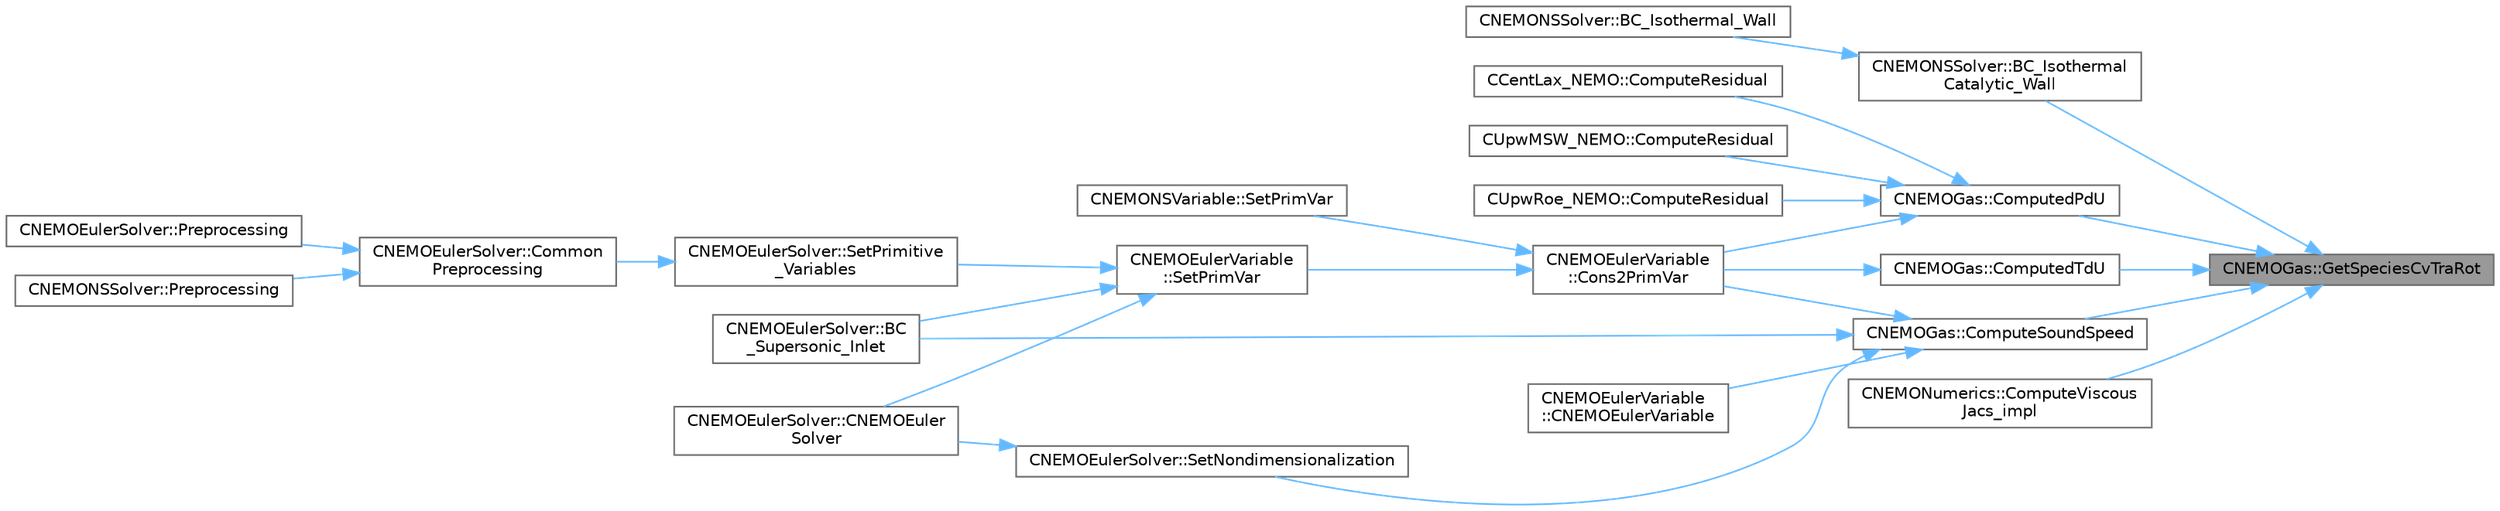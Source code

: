 digraph "CNEMOGas::GetSpeciesCvTraRot"
{
 // LATEX_PDF_SIZE
  bgcolor="transparent";
  edge [fontname=Helvetica,fontsize=10,labelfontname=Helvetica,labelfontsize=10];
  node [fontname=Helvetica,fontsize=10,shape=box,height=0.2,width=0.4];
  rankdir="RL";
  Node1 [id="Node000001",label="CNEMOGas::GetSpeciesCvTraRot",height=0.2,width=0.4,color="gray40", fillcolor="grey60", style="filled", fontcolor="black",tooltip="Get species T-R specific heats at constant volume."];
  Node1 -> Node2 [id="edge1_Node000001_Node000002",dir="back",color="steelblue1",style="solid",tooltip=" "];
  Node2 [id="Node000002",label="CNEMONSSolver::BC_Isothermal\lCatalytic_Wall",height=0.2,width=0.4,color="grey40", fillcolor="white", style="filled",URL="$classCNEMONSSolver.html#ae3d2c5f1c94cb3d01b7f351ce3105f31",tooltip="Impose the Navier-Stokes boundary condition (strong)."];
  Node2 -> Node3 [id="edge2_Node000002_Node000003",dir="back",color="steelblue1",style="solid",tooltip=" "];
  Node3 [id="Node000003",label="CNEMONSSolver::BC_Isothermal_Wall",height=0.2,width=0.4,color="grey40", fillcolor="white", style="filled",URL="$classCNEMONSSolver.html#a8c6c80e6e8f2aed2ff80c78a8e5aec9e",tooltip="Generic implementation of the isothermal wall."];
  Node1 -> Node4 [id="edge3_Node000001_Node000004",dir="back",color="steelblue1",style="solid",tooltip=" "];
  Node4 [id="Node000004",label="CNEMOGas::ComputedPdU",height=0.2,width=0.4,color="grey40", fillcolor="white", style="filled",URL="$classCNEMOGas.html#a424da7362e12de29fcebf761cb8eabaa",tooltip="Compute derivative of pressure w.r.t. conservative variables."];
  Node4 -> Node5 [id="edge4_Node000004_Node000005",dir="back",color="steelblue1",style="solid",tooltip=" "];
  Node5 [id="Node000005",label="CCentLax_NEMO::ComputeResidual",height=0.2,width=0.4,color="grey40", fillcolor="white", style="filled",URL="$classCCentLax__NEMO.html#ab22a74c03b6c2cc3adeb4d172c93f8d1",tooltip="Compute the flow residual using a Lax method."];
  Node4 -> Node6 [id="edge5_Node000004_Node000006",dir="back",color="steelblue1",style="solid",tooltip=" "];
  Node6 [id="Node000006",label="CUpwMSW_NEMO::ComputeResidual",height=0.2,width=0.4,color="grey40", fillcolor="white", style="filled",URL="$classCUpwMSW__NEMO.html#ab199750be78d7758f4dc6e0577ed5616",tooltip="Compute the Roe's flux between two nodes i and j."];
  Node4 -> Node7 [id="edge6_Node000004_Node000007",dir="back",color="steelblue1",style="solid",tooltip=" "];
  Node7 [id="Node000007",label="CUpwRoe_NEMO::ComputeResidual",height=0.2,width=0.4,color="grey40", fillcolor="white", style="filled",URL="$classCUpwRoe__NEMO.html#a4f71a3690ffedda364bd36453c08fed0",tooltip="Compute the Roe's flux between two nodes i and j."];
  Node4 -> Node8 [id="edge7_Node000004_Node000008",dir="back",color="steelblue1",style="solid",tooltip=" "];
  Node8 [id="Node000008",label="CNEMOEulerVariable\l::Cons2PrimVar",height=0.2,width=0.4,color="grey40", fillcolor="white", style="filled",URL="$classCNEMOEulerVariable.html#ad95dbeb3e9b5634fab7c6a768442c7b9",tooltip="Set all the primitive and secondary variables from the conserved vector."];
  Node8 -> Node9 [id="edge8_Node000008_Node000009",dir="back",color="steelblue1",style="solid",tooltip=" "];
  Node9 [id="Node000009",label="CNEMONSVariable::SetPrimVar",height=0.2,width=0.4,color="grey40", fillcolor="white", style="filled",URL="$classCNEMONSVariable.html#aaf19bc249dae14fccd4a739901a83efd",tooltip="Set all the primitive variables for compressible flows."];
  Node8 -> Node10 [id="edge9_Node000008_Node000010",dir="back",color="steelblue1",style="solid",tooltip=" "];
  Node10 [id="Node000010",label="CNEMOEulerVariable\l::SetPrimVar",height=0.2,width=0.4,color="grey40", fillcolor="white", style="filled",URL="$classCNEMOEulerVariable.html#aaf86b1f3586f5b0b8015ddf1311d7ce4",tooltip="Set all the primitive variables for compressible flows."];
  Node10 -> Node11 [id="edge10_Node000010_Node000011",dir="back",color="steelblue1",style="solid",tooltip=" "];
  Node11 [id="Node000011",label="CNEMOEulerSolver::BC\l_Supersonic_Inlet",height=0.2,width=0.4,color="grey40", fillcolor="white", style="filled",URL="$classCNEMOEulerSolver.html#a1448f7a4a713ada22016532249a56a95",tooltip="Impose a supersonic inlet boundary condition."];
  Node10 -> Node12 [id="edge11_Node000010_Node000012",dir="back",color="steelblue1",style="solid",tooltip=" "];
  Node12 [id="Node000012",label="CNEMOEulerSolver::CNEMOEuler\lSolver",height=0.2,width=0.4,color="grey40", fillcolor="white", style="filled",URL="$classCNEMOEulerSolver.html#a192d56e184ee19ad0b0dd3282b74f1e6",tooltip="Contructor of the class."];
  Node10 -> Node13 [id="edge12_Node000010_Node000013",dir="back",color="steelblue1",style="solid",tooltip=" "];
  Node13 [id="Node000013",label="CNEMOEulerSolver::SetPrimitive\l_Variables",height=0.2,width=0.4,color="grey40", fillcolor="white", style="filled",URL="$classCNEMOEulerSolver.html#aa3498ebe1779c01daf8380d6a7d0aa7d",tooltip="Computes primitive variables."];
  Node13 -> Node14 [id="edge13_Node000013_Node000014",dir="back",color="steelblue1",style="solid",tooltip=" "];
  Node14 [id="Node000014",label="CNEMOEulerSolver::Common\lPreprocessing",height=0.2,width=0.4,color="grey40", fillcolor="white", style="filled",URL="$classCNEMOEulerSolver.html#a27f21d6dbfb7f6c600f759caf7625087",tooltip="Preprocessing actions common to the Euler and NS solvers."];
  Node14 -> Node15 [id="edge14_Node000014_Node000015",dir="back",color="steelblue1",style="solid",tooltip=" "];
  Node15 [id="Node000015",label="CNEMOEulerSolver::Preprocessing",height=0.2,width=0.4,color="grey40", fillcolor="white", style="filled",URL="$classCNEMOEulerSolver.html#a3c5a59b5c1c9195757626bff151dbaa9",tooltip="Compute the velocity^2, SoundSpeed, Pressure, Enthalpy, Viscosity."];
  Node14 -> Node16 [id="edge15_Node000014_Node000016",dir="back",color="steelblue1",style="solid",tooltip=" "];
  Node16 [id="Node000016",label="CNEMONSSolver::Preprocessing",height=0.2,width=0.4,color="grey40", fillcolor="white", style="filled",URL="$classCNEMONSSolver.html#aef1c13c42cd8103377619f7d94660d6a",tooltip="Restart residual and compute gradients."];
  Node1 -> Node17 [id="edge16_Node000001_Node000017",dir="back",color="steelblue1",style="solid",tooltip=" "];
  Node17 [id="Node000017",label="CNEMOGas::ComputedTdU",height=0.2,width=0.4,color="grey40", fillcolor="white", style="filled",URL="$classCNEMOGas.html#a5c1412972751e64d697721e22025d7dc",tooltip="Compute derivative of temperature w.r.t. conservative variables."];
  Node17 -> Node8 [id="edge17_Node000017_Node000008",dir="back",color="steelblue1",style="solid",tooltip=" "];
  Node1 -> Node18 [id="edge18_Node000001_Node000018",dir="back",color="steelblue1",style="solid",tooltip=" "];
  Node18 [id="Node000018",label="CNEMOGas::ComputeSoundSpeed",height=0.2,width=0.4,color="grey40", fillcolor="white", style="filled",URL="$classCNEMOGas.html#aa94d405d2f27134ce5e4be39a4f63239",tooltip="Compute speed of sound."];
  Node18 -> Node11 [id="edge19_Node000018_Node000011",dir="back",color="steelblue1",style="solid",tooltip=" "];
  Node18 -> Node19 [id="edge20_Node000018_Node000019",dir="back",color="steelblue1",style="solid",tooltip=" "];
  Node19 [id="Node000019",label="CNEMOEulerVariable\l::CNEMOEulerVariable",height=0.2,width=0.4,color="grey40", fillcolor="white", style="filled",URL="$classCNEMOEulerVariable.html#a468c156010c928813b1a5dfa71c88938",tooltip="Constructor of the class."];
  Node18 -> Node8 [id="edge21_Node000018_Node000008",dir="back",color="steelblue1",style="solid",tooltip=" "];
  Node18 -> Node20 [id="edge22_Node000018_Node000020",dir="back",color="steelblue1",style="solid",tooltip=" "];
  Node20 [id="Node000020",label="CNEMOEulerSolver::SetNondimensionalization",height=0.2,width=0.4,color="grey40", fillcolor="white", style="filled",URL="$classCNEMOEulerSolver.html#ad23673d38da9e895e4802b6d4d000c1b",tooltip="Set the fluid solver nondimensionalization."];
  Node20 -> Node12 [id="edge23_Node000020_Node000012",dir="back",color="steelblue1",style="solid",tooltip=" "];
  Node1 -> Node21 [id="edge24_Node000001_Node000021",dir="back",color="steelblue1",style="solid",tooltip=" "];
  Node21 [id="Node000021",label="CNEMONumerics::ComputeViscous\lJacs_impl",height=0.2,width=0.4,color="grey40", fillcolor="white", style="filled",URL="$classCNEMONumerics.html#a6a91373e6cc521d5730ea901ee2f0864",tooltip="TSL-Approximation of Viscous NS Jacobians for arbitrary equations of state."];
}
